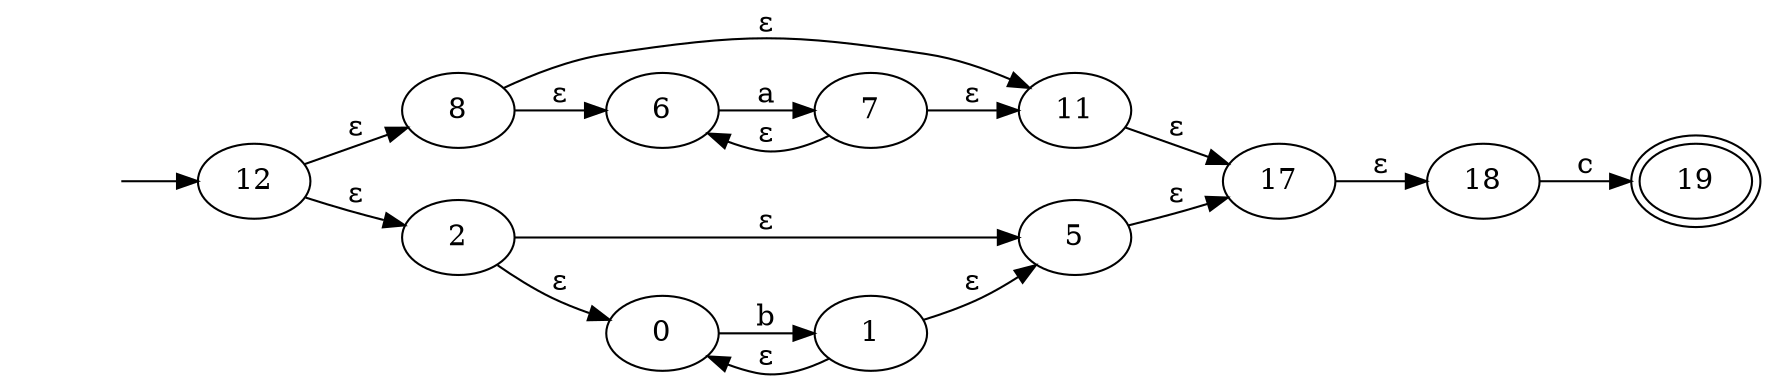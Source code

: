 digraph {
	graph [rankdir=LR]
	inicio [label="" shape=none]
	12
	inicio -> 12
	12 -> 8 [label="ε"]
	12 -> 2 [label="ε"]
	8
	8 -> 11 [label="ε"]
	8 -> 6 [label="ε"]
	2
	2 -> 5 [label="ε"]
	2 -> 0 [label="ε"]
	11
	11 -> 17 [label="ε"]
	6
	6 -> 7 [label=a]
	5
	5 -> 17 [label="ε"]
	0
	0 -> 1 [label=b]
	17
	17 -> 18 [label="ε"]
	7
	7 -> 6 [label="ε"]
	7 -> 11 [label="ε"]
	1
	1 -> 0 [label="ε"]
	1 -> 5 [label="ε"]
	18
	18 -> 19 [label=c]
	19 [peripheries=2]
}
